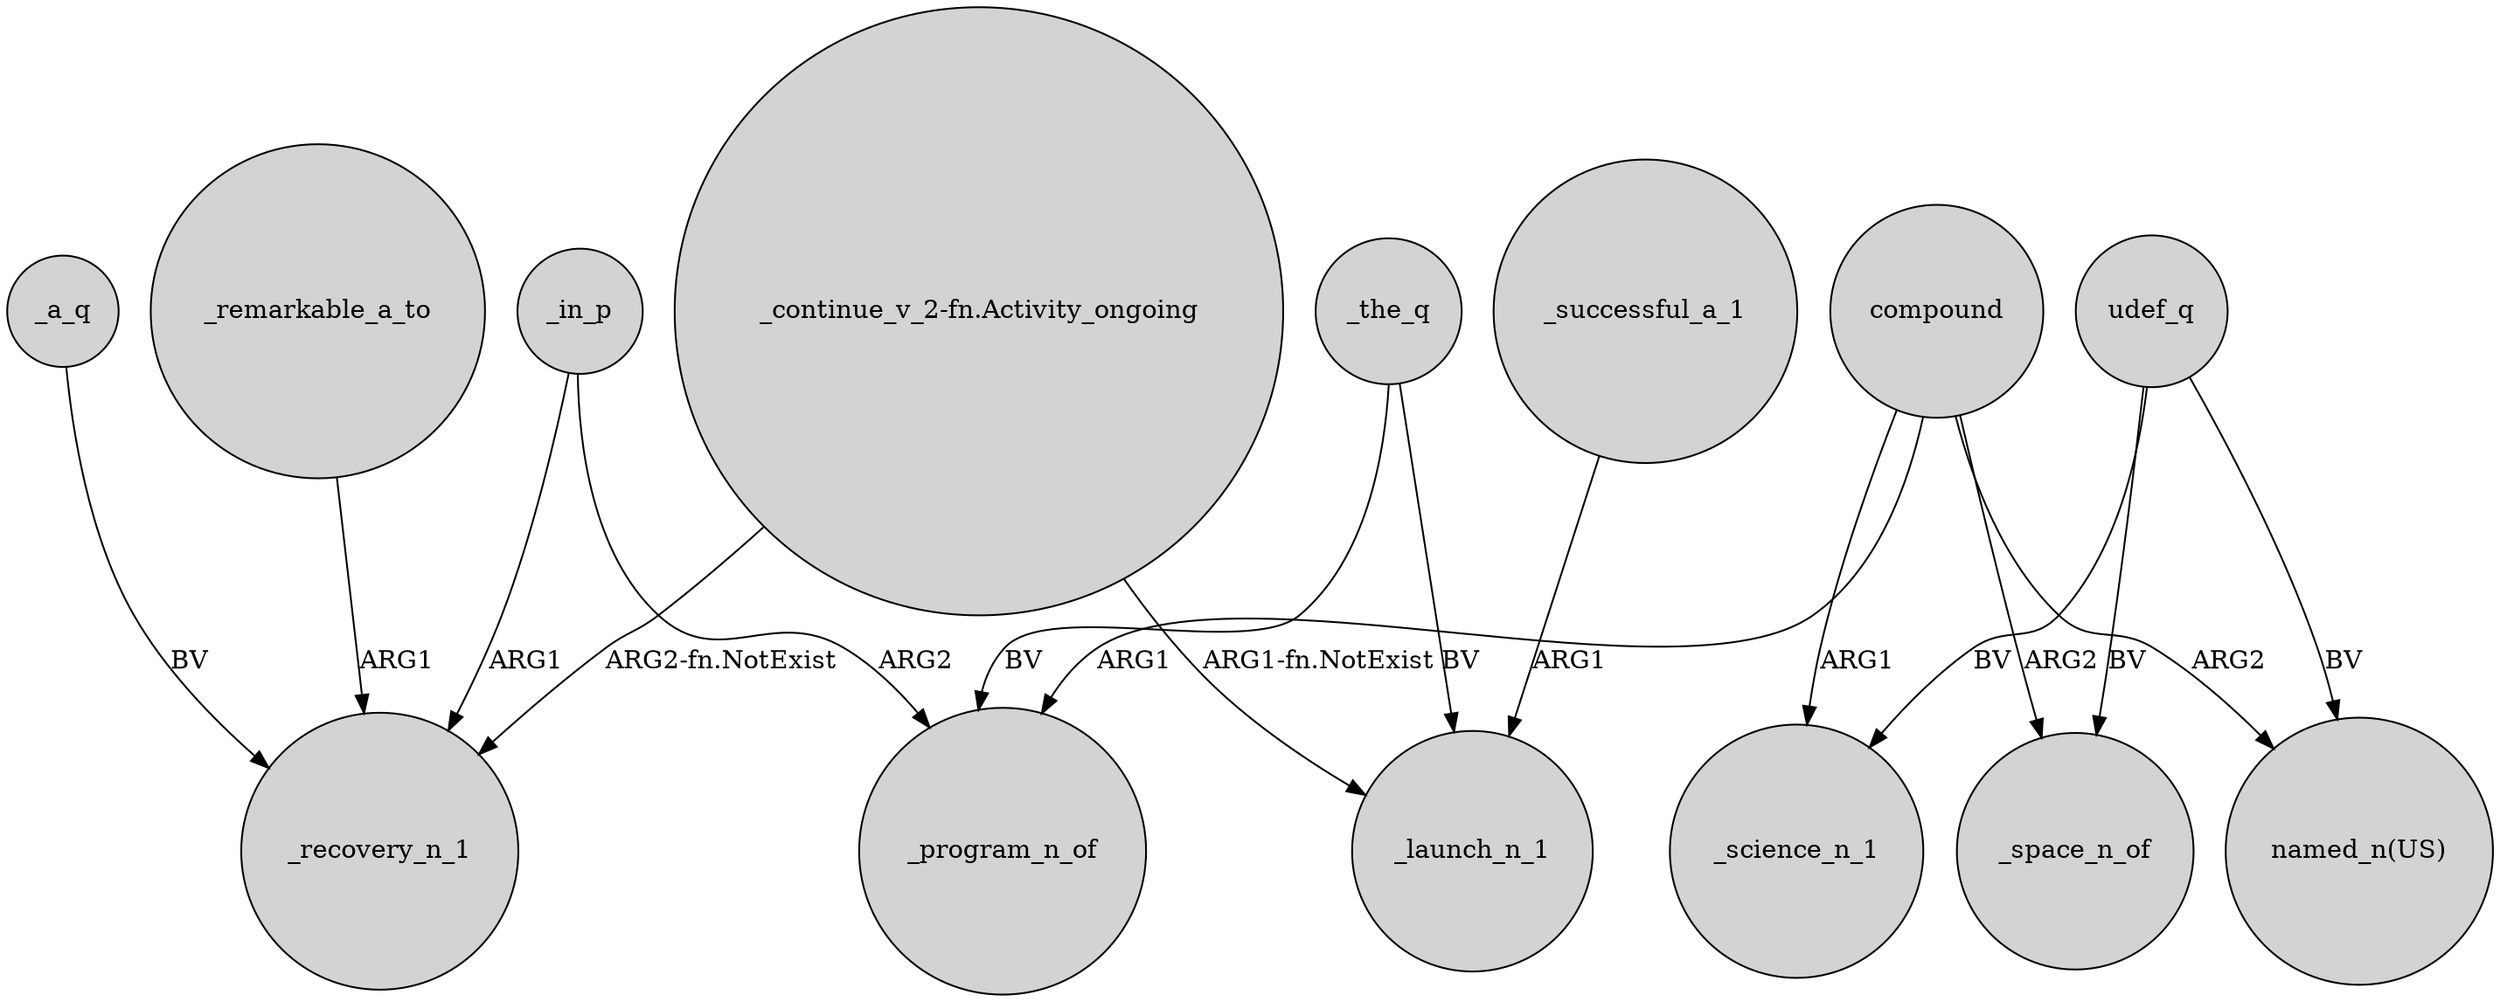 digraph {
	node [shape=circle style=filled]
	"_continue_v_2-fn.Activity_ongoing" -> _recovery_n_1 [label="ARG2-fn.NotExist"]
	_a_q -> _recovery_n_1 [label=BV]
	udef_q -> _space_n_of [label=BV]
	_successful_a_1 -> _launch_n_1 [label=ARG1]
	compound -> _program_n_of [label=ARG1]
	udef_q -> "named_n(US)" [label=BV]
	compound -> _space_n_of [label=ARG2]
	_remarkable_a_to -> _recovery_n_1 [label=ARG1]
	_the_q -> _program_n_of [label=BV]
	compound -> "named_n(US)" [label=ARG2]
	compound -> _science_n_1 [label=ARG1]
	"_continue_v_2-fn.Activity_ongoing" -> _launch_n_1 [label="ARG1-fn.NotExist"]
	_in_p -> _recovery_n_1 [label=ARG1]
	_in_p -> _program_n_of [label=ARG2]
	udef_q -> _science_n_1 [label=BV]
	_the_q -> _launch_n_1 [label=BV]
}
